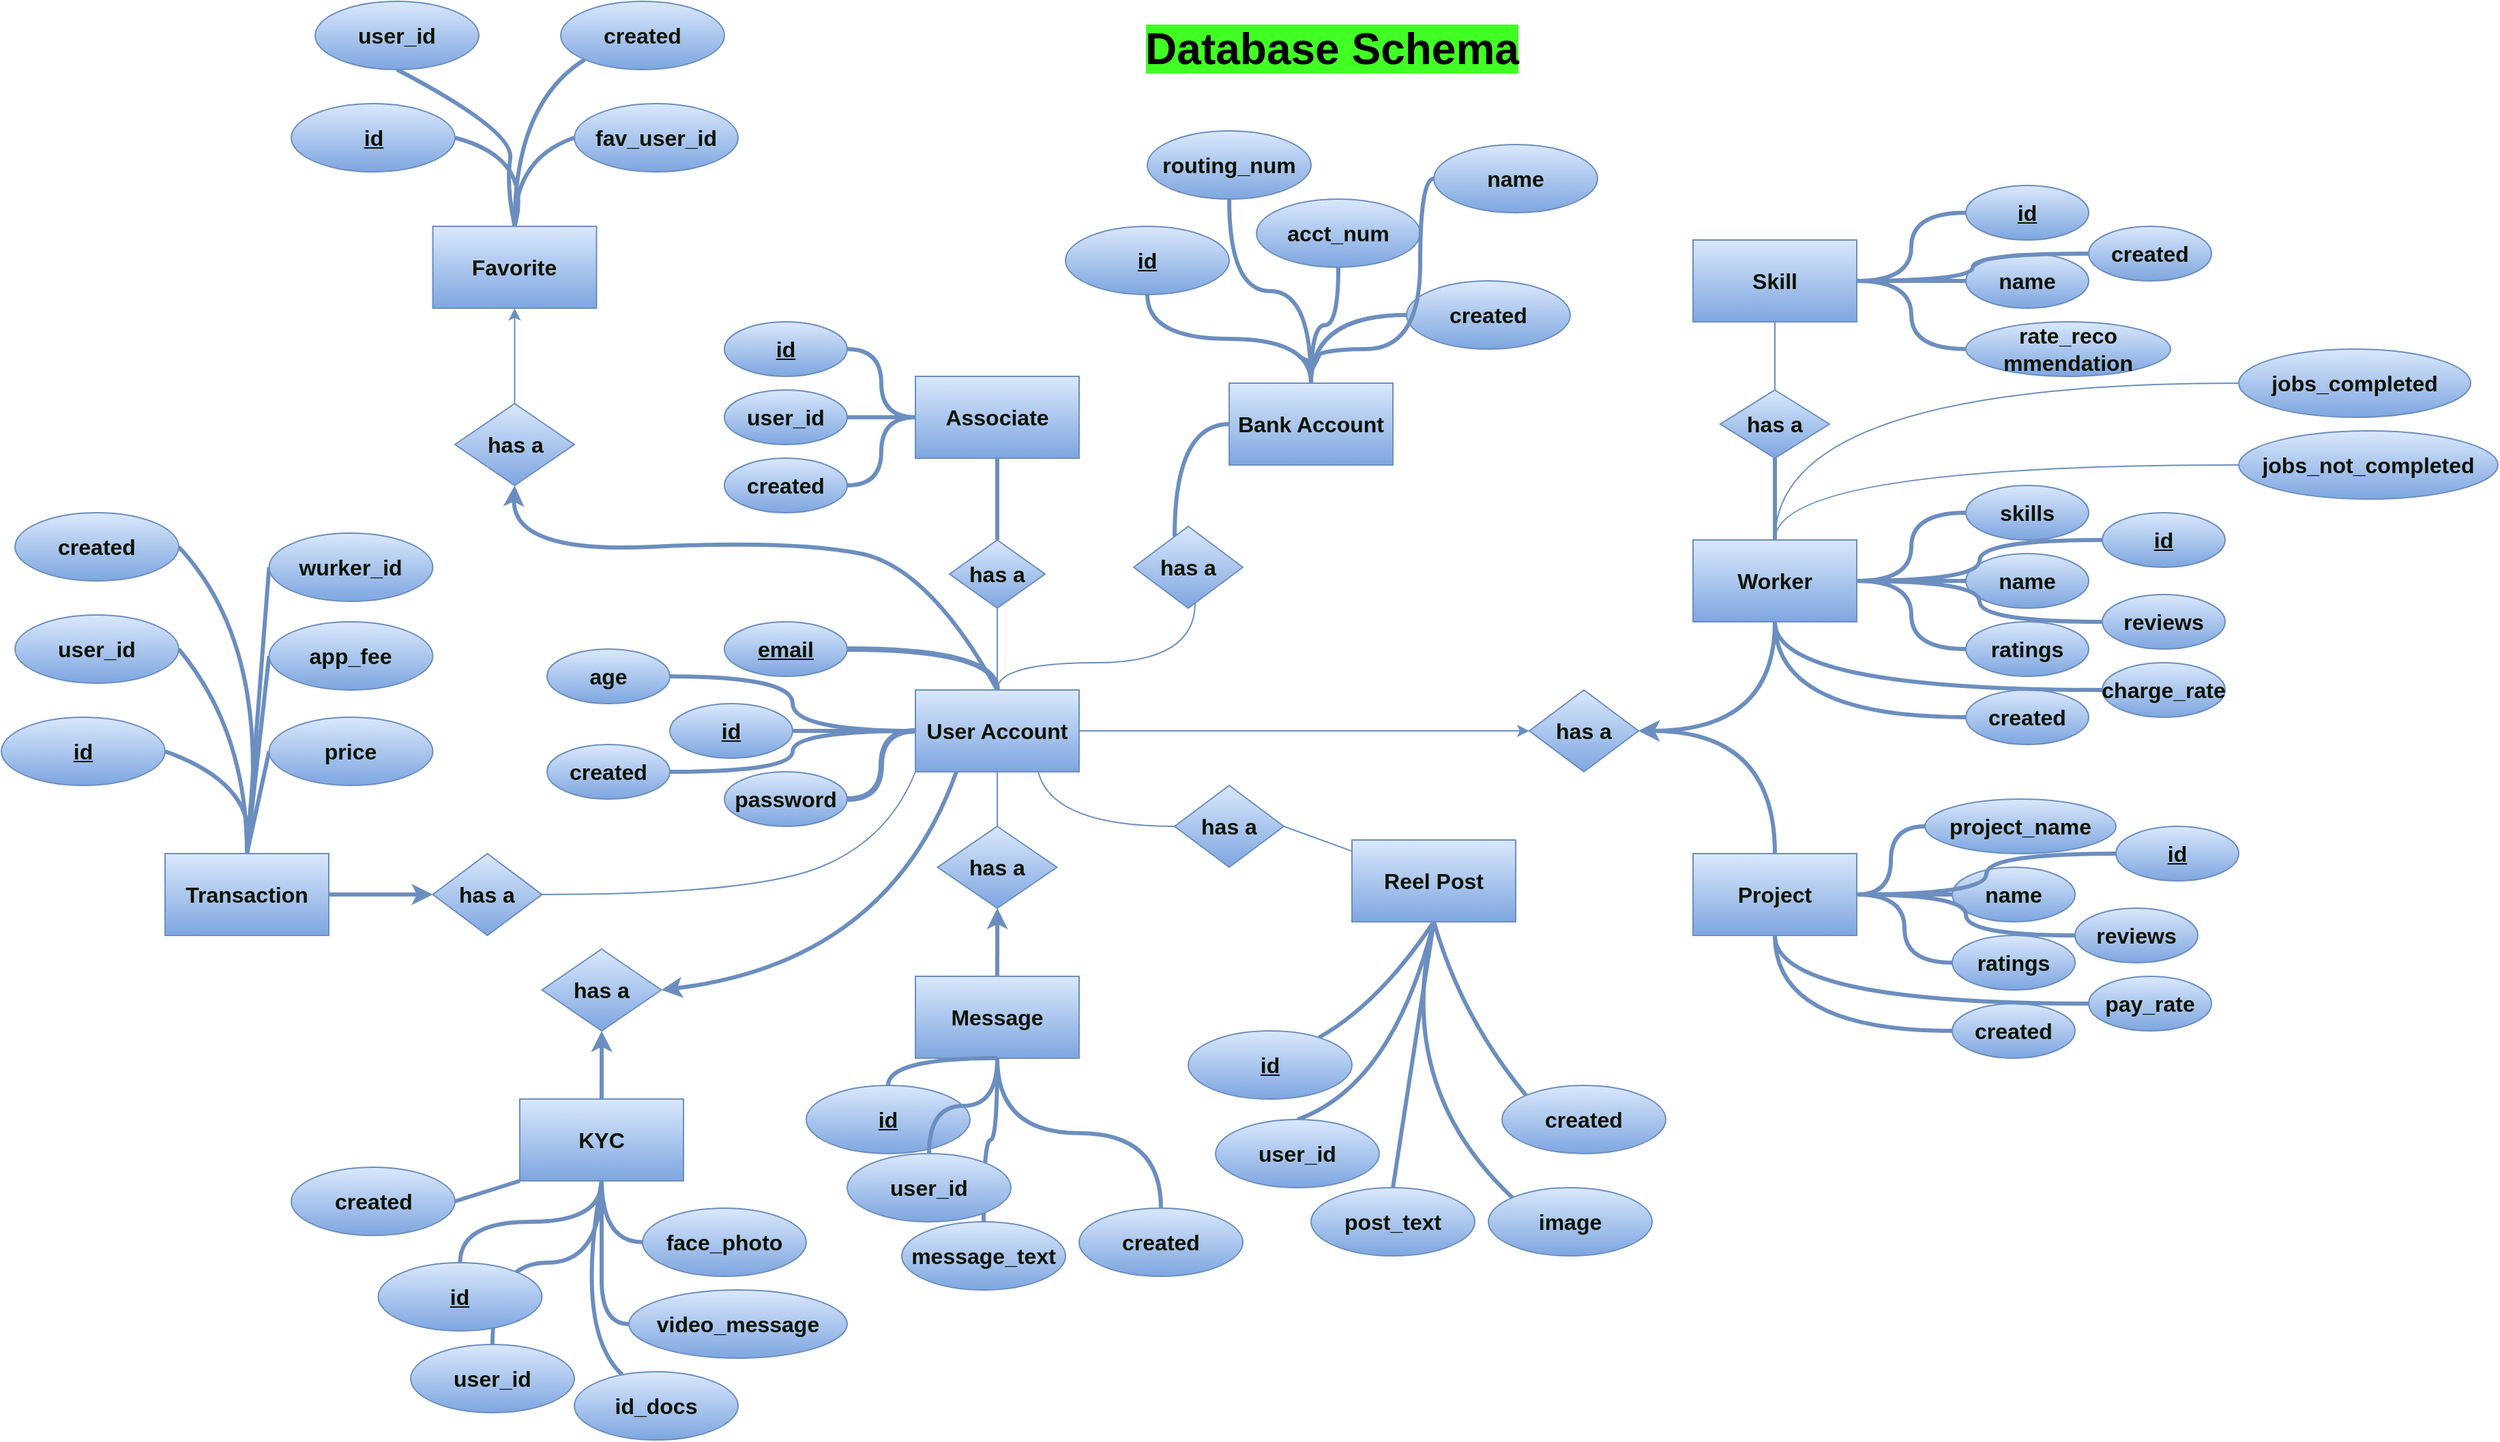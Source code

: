 <mxfile>
    <diagram id="xWocjNIJPiS6VDW-TCpK" name="Page-1">
        <mxGraphModel dx="2514" dy="1671" grid="1" gridSize="10" guides="1" tooltips="1" connect="1" arrows="1" fold="1" page="1" pageScale="1" pageWidth="1100" pageHeight="850" math="0" shadow="0">
            <root>
                <mxCell id="0"/>
                <mxCell id="1" parent="0"/>
                <mxCell id="3" value="" style="edgeStyle=orthogonalEdgeStyle;orthogonalLoop=1;jettySize=auto;html=1;strokeWidth=4;startArrow=none;startFill=0;endArrow=none;endFill=0;curved=1;strokeColor=#6c8ebf;gradientColor=#7ea6e0;fillColor=#dae8fc;fontColor=#0A1200;fontSize=16;fontStyle=1" edge="1" parent="1" source="4" target="9">
                    <mxGeometry relative="1" as="geometry"/>
                </mxCell>
                <mxCell id="101" style="edgeStyle=none;html=1;exitX=0.75;exitY=1;exitDx=0;exitDy=0;fontSize=16;gradientColor=#7ea6e0;fillColor=#dae8fc;strokeColor=#6c8ebf;entryX=0;entryY=0.5;entryDx=0;entryDy=0;curved=1;endArrow=none;endFill=0;" edge="1" parent="1" source="4" target="102">
                    <mxGeometry relative="1" as="geometry">
                        <Array as="points">
                            <mxPoint x="150" y="160"/>
                        </Array>
                    </mxGeometry>
                </mxCell>
                <mxCell id="122" style="edgeStyle=none;curved=1;html=1;exitX=0.25;exitY=1;exitDx=0;exitDy=0;entryX=1;entryY=0.5;entryDx=0;entryDy=0;fontSize=16;startArrow=none;startFill=0;endArrow=classic;endFill=1;strokeWidth=3;gradientColor=#7ea6e0;fillColor=#dae8fc;strokeColor=#6c8ebf;" edge="1" parent="1" source="4" target="121">
                    <mxGeometry relative="1" as="geometry">
                        <Array as="points">
                            <mxPoint x="30" y="260"/>
                        </Array>
                    </mxGeometry>
                </mxCell>
                <mxCell id="144" style="edgeStyle=none;curved=1;html=1;exitX=0.5;exitY=0;exitDx=0;exitDy=0;entryX=0.5;entryY=1;entryDx=0;entryDy=0;fontSize=16;startArrow=none;startFill=0;endArrow=classic;endFill=1;strokeWidth=3;gradientColor=#7ea6e0;fillColor=#dae8fc;strokeColor=#6c8ebf;" edge="1" parent="1" source="4" target="143">
                    <mxGeometry relative="1" as="geometry">
                        <Array as="points">
                            <mxPoint x="60" y="-30"/>
                            <mxPoint x="-40" y="-50"/>
                            <mxPoint x="-246" y="-40"/>
                        </Array>
                    </mxGeometry>
                </mxCell>
                <mxCell id="158" style="edgeStyle=none;curved=1;html=1;exitX=0;exitY=1;exitDx=0;exitDy=0;entryX=1;entryY=0.5;entryDx=0;entryDy=0;fontSize=16;startArrow=none;startFill=0;endArrow=none;endFill=0;strokeWidth=1;gradientColor=#7ea6e0;fillColor=#dae8fc;strokeColor=#6c8ebf;" edge="1" parent="1" source="4" target="155">
                    <mxGeometry relative="1" as="geometry">
                        <Array as="points">
                            <mxPoint x="30" y="170"/>
                            <mxPoint x="-70" y="210"/>
                        </Array>
                    </mxGeometry>
                </mxCell>
                <mxCell id="4" value="User Account" style="rounded=0;whiteSpace=wrap;html=1;strokeColor=#6c8ebf;gradientColor=#7ea6e0;fillColor=#dae8fc;fontColor=#0A1200;fontSize=16;fontStyle=1" vertex="1" parent="1">
                    <mxGeometry x="50" y="60" width="120" height="60" as="geometry"/>
                </mxCell>
                <mxCell id="5" value="" style="edgeStyle=orthogonalEdgeStyle;orthogonalLoop=1;jettySize=auto;html=1;strokeWidth=4;endArrow=none;endFill=0;curved=1;strokeColor=#6c8ebf;gradientColor=#7ea6e0;fillColor=#dae8fc;fontColor=#0A1200;fontSize=16;fontStyle=1" edge="1" parent="1" source="6" target="4">
                    <mxGeometry relative="1" as="geometry"/>
                </mxCell>
                <mxCell id="6" value="&lt;u style=&quot;font-size: 16px;&quot;&gt;email&lt;/u&gt;" style="ellipse;whiteSpace=wrap;html=1;strokeColor=#6c8ebf;gradientColor=#7ea6e0;fillColor=#dae8fc;fontColor=#0A1200;fontSize=16;fontStyle=1" vertex="1" parent="1">
                    <mxGeometry x="-90" y="10" width="90" height="40" as="geometry"/>
                </mxCell>
                <mxCell id="7" value="" style="edgeStyle=orthogonalEdgeStyle;orthogonalLoop=1;jettySize=auto;html=1;strokeWidth=3;endArrow=none;endFill=0;curved=1;strokeColor=#6c8ebf;gradientColor=#7ea6e0;fillColor=#dae8fc;fontColor=#0A1200;fontSize=16;fontStyle=1" edge="1" parent="1" source="8" target="4">
                    <mxGeometry relative="1" as="geometry"/>
                </mxCell>
                <mxCell id="8" value="&lt;u style=&quot;font-size: 16px;&quot;&gt;&lt;span style=&quot;font-size: 16px;&quot;&gt;id&lt;/span&gt;&lt;/u&gt;" style="ellipse;whiteSpace=wrap;html=1;strokeColor=#6c8ebf;gradientColor=#7ea6e0;fillColor=#dae8fc;fontColor=#0A1200;fontSize=16;fontStyle=1" vertex="1" parent="1">
                    <mxGeometry x="-130" y="70" width="90" height="40" as="geometry"/>
                </mxCell>
                <mxCell id="9" value="password" style="ellipse;whiteSpace=wrap;html=1;strokeColor=#6c8ebf;gradientColor=#7ea6e0;fillColor=#dae8fc;fontColor=#0A1200;fontSize=16;fontStyle=1" vertex="1" parent="1">
                    <mxGeometry x="-90" y="120" width="90" height="40" as="geometry"/>
                </mxCell>
                <mxCell id="10" value="" style="edgeStyle=orthogonalEdgeStyle;curved=1;orthogonalLoop=1;jettySize=auto;html=1;startArrow=none;startFill=0;endArrow=none;endFill=0;strokeWidth=3;strokeColor=#6c8ebf;gradientColor=#7ea6e0;fillColor=#dae8fc;fontColor=#0A1200;fontSize=16;fontStyle=1" edge="1" parent="1" source="11" target="39">
                    <mxGeometry relative="1" as="geometry"/>
                </mxCell>
                <mxCell id="11" value="Worker" style="whiteSpace=wrap;html=1;strokeColor=#6c8ebf;gradientColor=#7ea6e0;fillColor=#dae8fc;fontColor=#0A1200;fontSize=16;fontStyle=1" vertex="1" parent="1">
                    <mxGeometry x="620" y="-50" width="120" height="60" as="geometry"/>
                </mxCell>
                <mxCell id="12" value="" style="edgeStyle=orthogonalEdgeStyle;orthogonalLoop=1;jettySize=auto;html=1;startArrow=none;startFill=0;endArrow=none;endFill=0;strokeWidth=3;curved=1;strokeColor=#6c8ebf;gradientColor=#7ea6e0;fillColor=#dae8fc;fontColor=#0A1200;fontSize=16;fontStyle=1" edge="1" parent="1" source="13" target="11">
                    <mxGeometry relative="1" as="geometry"/>
                </mxCell>
                <mxCell id="13" value="skills" style="ellipse;whiteSpace=wrap;html=1;strokeColor=#6c8ebf;gradientColor=#7ea6e0;fillColor=#dae8fc;fontColor=#0A1200;fontSize=16;fontStyle=1" vertex="1" parent="1">
                    <mxGeometry x="820" y="-90" width="90" height="40" as="geometry"/>
                </mxCell>
                <mxCell id="14" value="" style="edgeStyle=orthogonalEdgeStyle;orthogonalLoop=1;jettySize=auto;html=1;startArrow=none;startFill=0;endArrow=none;endFill=0;strokeWidth=3;curved=1;strokeColor=#6c8ebf;gradientColor=#7ea6e0;fillColor=#dae8fc;fontColor=#0A1200;fontSize=16;fontStyle=1" edge="1" parent="1" source="15" target="11">
                    <mxGeometry relative="1" as="geometry"/>
                </mxCell>
                <mxCell id="15" value="ratings" style="ellipse;whiteSpace=wrap;html=1;strokeColor=#6c8ebf;gradientColor=#7ea6e0;fillColor=#dae8fc;fontColor=#0A1200;fontSize=16;fontStyle=1" vertex="1" parent="1">
                    <mxGeometry x="820" y="10" width="90" height="40" as="geometry"/>
                </mxCell>
                <mxCell id="16" value="" style="edgeStyle=orthogonalEdgeStyle;orthogonalLoop=1;jettySize=auto;html=1;startArrow=none;startFill=0;endArrow=none;endFill=0;strokeWidth=3;curved=1;strokeColor=#6c8ebf;gradientColor=#7ea6e0;fillColor=#dae8fc;fontColor=#0A1200;fontSize=16;fontStyle=1" edge="1" parent="1" source="17" target="11">
                    <mxGeometry relative="1" as="geometry"/>
                </mxCell>
                <mxCell id="17" value="name" style="ellipse;whiteSpace=wrap;html=1;strokeColor=#6c8ebf;gradientColor=#7ea6e0;fillColor=#dae8fc;fontColor=#0A1200;fontSize=16;fontStyle=1" vertex="1" parent="1">
                    <mxGeometry x="820" y="-40" width="90" height="40" as="geometry"/>
                </mxCell>
                <mxCell id="18" value="Project" style="whiteSpace=wrap;html=1;strokeColor=#6c8ebf;gradientColor=#7ea6e0;fillColor=#dae8fc;fontColor=#0A1200;fontSize=16;fontStyle=1" vertex="1" parent="1">
                    <mxGeometry x="620" y="180" width="120" height="60" as="geometry"/>
                </mxCell>
                <mxCell id="19" value="" style="edgeStyle=orthogonalEdgeStyle;orthogonalLoop=1;jettySize=auto;html=1;startArrow=none;startFill=0;endArrow=none;endFill=0;strokeWidth=3;curved=1;strokeColor=#6c8ebf;gradientColor=#7ea6e0;fillColor=#dae8fc;fontColor=#0A1200;fontSize=16;fontStyle=1" edge="1" parent="1" source="20" target="18">
                    <mxGeometry relative="1" as="geometry"/>
                </mxCell>
                <mxCell id="20" value="project_name" style="ellipse;whiteSpace=wrap;html=1;strokeColor=#6c8ebf;gradientColor=#7ea6e0;fillColor=#dae8fc;fontColor=#0A1200;fontSize=16;fontStyle=1" vertex="1" parent="1">
                    <mxGeometry x="790" y="140" width="140" height="40" as="geometry"/>
                </mxCell>
                <mxCell id="21" value="" style="edgeStyle=orthogonalEdgeStyle;orthogonalLoop=1;jettySize=auto;html=1;startArrow=none;startFill=0;endArrow=none;endFill=0;strokeWidth=3;curved=1;strokeColor=#6c8ebf;gradientColor=#7ea6e0;fillColor=#dae8fc;fontColor=#0A1200;fontSize=16;fontStyle=1" edge="1" parent="1" source="22" target="18">
                    <mxGeometry relative="1" as="geometry"/>
                </mxCell>
                <mxCell id="22" value="ratings" style="ellipse;whiteSpace=wrap;html=1;strokeColor=#6c8ebf;gradientColor=#7ea6e0;fillColor=#dae8fc;fontColor=#0A1200;fontSize=16;fontStyle=1" vertex="1" parent="1">
                    <mxGeometry x="810" y="240" width="90" height="40" as="geometry"/>
                </mxCell>
                <mxCell id="23" value="" style="edgeStyle=orthogonalEdgeStyle;rounded=0;orthogonalLoop=1;jettySize=auto;html=1;startArrow=none;startFill=0;endArrow=none;endFill=0;strokeWidth=3;strokeColor=#6c8ebf;gradientColor=#7ea6e0;fillColor=#dae8fc;fontColor=#0A1200;fontSize=16;fontStyle=1" edge="1" parent="1" source="24" target="18">
                    <mxGeometry relative="1" as="geometry"/>
                </mxCell>
                <mxCell id="24" value="name" style="ellipse;whiteSpace=wrap;html=1;strokeColor=#6c8ebf;gradientColor=#7ea6e0;fillColor=#dae8fc;fontColor=#0A1200;fontSize=16;fontStyle=1" vertex="1" parent="1">
                    <mxGeometry x="810" y="190" width="90" height="40" as="geometry"/>
                </mxCell>
                <mxCell id="25" value="" style="edgeStyle=orthogonalEdgeStyle;orthogonalLoop=1;jettySize=auto;html=1;startArrow=none;startFill=0;endArrow=none;endFill=0;strokeWidth=3;curved=1;strokeColor=#6c8ebf;gradientColor=#7ea6e0;fillColor=#dae8fc;fontColor=#0A1200;fontSize=16;fontStyle=1" edge="1" parent="1" source="26" target="18">
                    <mxGeometry relative="1" as="geometry"/>
                </mxCell>
                <mxCell id="26" value="&lt;span style=&quot;font-family: helvetica; font-size: 16px; font-style: normal; letter-spacing: normal; text-align: center; text-indent: 0px; text-transform: none; word-spacing: 0px; display: inline; float: none;&quot;&gt;reviews&lt;/span&gt;" style="ellipse;whiteSpace=wrap;html=1;strokeColor=#6c8ebf;gradientColor=#7ea6e0;fillColor=#dae8fc;fontColor=#0A1200;labelBackgroundColor=none;fontSize=16;fontStyle=1" vertex="1" parent="1">
                    <mxGeometry x="900" y="220" width="90" height="40" as="geometry"/>
                </mxCell>
                <mxCell id="27" value="" style="edgeStyle=orthogonalEdgeStyle;orthogonalLoop=1;jettySize=auto;html=1;startArrow=none;startFill=0;endArrow=none;endFill=0;strokeWidth=3;curved=1;strokeColor=#6c8ebf;gradientColor=#7ea6e0;fillColor=#dae8fc;fontColor=#0A1200;fontSize=16;fontStyle=1" edge="1" parent="1" source="28" target="11">
                    <mxGeometry relative="1" as="geometry"/>
                </mxCell>
                <mxCell id="28" value="&lt;span style=&quot;font-family: helvetica; font-size: 16px; font-style: normal; letter-spacing: normal; text-align: center; text-indent: 0px; text-transform: none; word-spacing: 0px; display: inline; float: none;&quot;&gt;reviews&lt;/span&gt;" style="ellipse;whiteSpace=wrap;html=1;strokeColor=#6c8ebf;gradientColor=#7ea6e0;fillColor=#dae8fc;fontColor=#0A1200;fontSize=16;fontStyle=1" vertex="1" parent="1">
                    <mxGeometry x="920" y="-10" width="90" height="40" as="geometry"/>
                </mxCell>
                <mxCell id="29" value="" style="edgeStyle=orthogonalEdgeStyle;curved=1;orthogonalLoop=1;jettySize=auto;html=1;startArrow=none;startFill=0;endArrow=none;endFill=0;strokeWidth=3;strokeColor=#6c8ebf;gradientColor=#7ea6e0;fillColor=#dae8fc;fontColor=#0A1200;fontSize=16;fontStyle=1" edge="1" parent="1" source="31" target="36">
                    <mxGeometry relative="1" as="geometry"/>
                </mxCell>
                <mxCell id="30" value="" style="edgeStyle=orthogonalEdgeStyle;curved=1;orthogonalLoop=1;jettySize=auto;html=1;startArrow=none;startFill=0;endArrow=none;endFill=0;strokeWidth=1;strokeColor=#6c8ebf;gradientColor=#7ea6e0;fillColor=#dae8fc;fontColor=#0A1200;fontSize=16;fontStyle=1" edge="1" parent="1" source="31" target="39">
                    <mxGeometry relative="1" as="geometry"/>
                </mxCell>
                <mxCell id="31" value="Skill" style="whiteSpace=wrap;html=1;strokeColor=#6c8ebf;gradientColor=#7ea6e0;fillColor=#dae8fc;fontColor=#0A1200;fontSize=16;fontStyle=1" vertex="1" parent="1">
                    <mxGeometry x="620" y="-270" width="120" height="60" as="geometry"/>
                </mxCell>
                <mxCell id="32" value="" style="edgeStyle=orthogonalEdgeStyle;curved=1;orthogonalLoop=1;jettySize=auto;html=1;startArrow=none;startFill=0;endArrow=none;endFill=0;strokeWidth=3;strokeColor=#6c8ebf;gradientColor=#7ea6e0;fillColor=#dae8fc;fontColor=#0A1200;fontSize=16;fontStyle=1" edge="1" parent="1" source="33" target="31">
                    <mxGeometry relative="1" as="geometry"/>
                </mxCell>
                <mxCell id="33" value="&lt;u style=&quot;font-size: 16px;&quot;&gt;&lt;span style=&quot;font-size: 16px;&quot;&gt;id&lt;/span&gt;&lt;/u&gt;" style="ellipse;whiteSpace=wrap;html=1;strokeColor=#6c8ebf;gradientColor=#7ea6e0;fillColor=#dae8fc;fontColor=#0A1200;fontSize=16;fontStyle=1" vertex="1" parent="1">
                    <mxGeometry x="820" y="-310" width="90" height="40" as="geometry"/>
                </mxCell>
                <mxCell id="34" value="" style="edgeStyle=orthogonalEdgeStyle;curved=1;orthogonalLoop=1;jettySize=auto;html=1;startArrow=none;startFill=0;endArrow=none;endFill=0;strokeWidth=3;strokeColor=#6c8ebf;gradientColor=#7ea6e0;fillColor=#dae8fc;fontColor=#0A1200;fontSize=16;fontStyle=1" edge="1" parent="1" source="35" target="31">
                    <mxGeometry relative="1" as="geometry"/>
                </mxCell>
                <mxCell id="35" value="rate_reco&lt;br style=&quot;font-size: 16px;&quot;&gt;mmendation" style="ellipse;whiteSpace=wrap;html=1;strokeColor=#6c8ebf;gradientColor=#7ea6e0;fillColor=#dae8fc;fontColor=#0A1200;fontSize=16;fontStyle=1" vertex="1" parent="1">
                    <mxGeometry x="820" y="-210" width="150" height="40" as="geometry"/>
                </mxCell>
                <mxCell id="36" value="name" style="ellipse;whiteSpace=wrap;html=1;strokeColor=#6c8ebf;gradientColor=#7ea6e0;fillColor=#dae8fc;fontColor=#0A1200;fontSize=16;fontStyle=1" vertex="1" parent="1">
                    <mxGeometry x="820" y="-260" width="90" height="40" as="geometry"/>
                </mxCell>
                <mxCell id="37" value="" style="edgeStyle=orthogonalEdgeStyle;curved=1;orthogonalLoop=1;jettySize=auto;html=1;startArrow=none;startFill=0;endArrow=none;endFill=0;strokeWidth=3;strokeColor=#6c8ebf;gradientColor=#7ea6e0;fillColor=#dae8fc;fontColor=#0A1200;fontSize=16;fontStyle=1" edge="1" parent="1" source="38" target="11">
                    <mxGeometry relative="1" as="geometry"/>
                </mxCell>
                <mxCell id="38" value="&lt;u style=&quot;font-size: 16px;&quot;&gt;&lt;span style=&quot;font-size: 16px;&quot;&gt;id&lt;/span&gt;&lt;/u&gt;" style="ellipse;whiteSpace=wrap;html=1;strokeColor=#6c8ebf;gradientColor=#7ea6e0;fillColor=#dae8fc;fontColor=#0A1200;fontSize=16;fontStyle=1" vertex="1" parent="1">
                    <mxGeometry x="920" y="-70" width="90" height="40" as="geometry"/>
                </mxCell>
                <mxCell id="39" value="has a" style="rhombus;whiteSpace=wrap;html=1;strokeColor=#6c8ebf;gradientColor=#7ea6e0;fillColor=#dae8fc;fontColor=#0A1200;fontSize=16;fontStyle=1" vertex="1" parent="1">
                    <mxGeometry x="640" y="-160" width="80" height="50" as="geometry"/>
                </mxCell>
                <mxCell id="40" value="" style="edgeStyle=orthogonalEdgeStyle;curved=1;orthogonalLoop=1;jettySize=auto;html=1;startArrow=classic;startFill=1;endArrow=none;endFill=0;strokeWidth=3;strokeColor=#6c8ebf;gradientColor=#7ea6e0;fillColor=#dae8fc;fontColor=#0A1200;fontSize=16;fontStyle=1" edge="1" parent="1" source="43" target="11">
                    <mxGeometry relative="1" as="geometry"/>
                </mxCell>
                <mxCell id="41" value="" style="edgeStyle=orthogonalEdgeStyle;curved=1;orthogonalLoop=1;jettySize=auto;html=1;startArrow=classic;startFill=1;endArrow=none;endFill=0;strokeWidth=3;strokeColor=#6c8ebf;gradientColor=#7ea6e0;fillColor=#dae8fc;fontColor=#0A1200;fontSize=16;fontStyle=1" edge="1" parent="1" source="43" target="18">
                    <mxGeometry relative="1" as="geometry"/>
                </mxCell>
                <mxCell id="42" value="" style="edgeStyle=orthogonalEdgeStyle;curved=1;orthogonalLoop=1;jettySize=auto;html=1;startArrow=classic;startFill=1;endArrow=none;endFill=0;strokeWidth=1;strokeColor=#6c8ebf;gradientColor=#7ea6e0;fillColor=#dae8fc;fontColor=#0A1200;fontSize=16;fontStyle=1" edge="1" parent="1" source="43" target="4">
                    <mxGeometry relative="1" as="geometry"/>
                </mxCell>
                <mxCell id="43" value="has a" style="rhombus;whiteSpace=wrap;html=1;strokeColor=#6c8ebf;gradientColor=#7ea6e0;fillColor=#dae8fc;fontColor=#0A1200;fontSize=16;fontStyle=1" vertex="1" parent="1">
                    <mxGeometry x="500" y="60" width="80" height="60" as="geometry"/>
                </mxCell>
                <mxCell id="44" value="Associate" style="whiteSpace=wrap;html=1;strokeColor=#6c8ebf;gradientColor=#7ea6e0;fillColor=#dae8fc;fontColor=#0A1200;fontSize=16;fontStyle=1" vertex="1" parent="1">
                    <mxGeometry x="50" y="-170" width="120" height="60" as="geometry"/>
                </mxCell>
                <mxCell id="45" value="" style="edgeStyle=orthogonalEdgeStyle;curved=1;orthogonalLoop=1;jettySize=auto;html=1;startArrow=none;startFill=0;endArrow=none;endFill=0;strokeWidth=3;strokeColor=#6c8ebf;gradientColor=#7ea6e0;fillColor=#dae8fc;fontColor=#0A1200;fontSize=16;fontStyle=1" edge="1" parent="1" source="46" target="44">
                    <mxGeometry relative="1" as="geometry"/>
                </mxCell>
                <mxCell id="46" value="&lt;u style=&quot;font-size: 16px;&quot;&gt;&lt;span style=&quot;font-size: 16px;&quot;&gt;id&lt;/span&gt;&lt;/u&gt;" style="ellipse;whiteSpace=wrap;html=1;strokeColor=#6c8ebf;gradientColor=#7ea6e0;fillColor=#dae8fc;fontColor=#0A1200;fontSize=16;fontStyle=1" vertex="1" parent="1">
                    <mxGeometry x="-90" y="-210" width="90" height="40" as="geometry"/>
                </mxCell>
                <mxCell id="47" value="" style="edgeStyle=orthogonalEdgeStyle;curved=1;orthogonalLoop=1;jettySize=auto;html=1;startArrow=none;startFill=0;endArrow=none;endFill=0;strokeWidth=3;strokeColor=#6c8ebf;gradientColor=#7ea6e0;fillColor=#dae8fc;fontColor=#0A1200;fontSize=16;fontStyle=1" edge="1" parent="1" source="48" target="18">
                    <mxGeometry relative="1" as="geometry"/>
                </mxCell>
                <mxCell id="48" value="&lt;u style=&quot;font-size: 16px;&quot;&gt;&lt;span style=&quot;font-size: 16px;&quot;&gt;id&lt;/span&gt;&lt;/u&gt;" style="ellipse;whiteSpace=wrap;html=1;strokeColor=#6c8ebf;gradientColor=#7ea6e0;fillColor=#dae8fc;fontColor=#0A1200;fontSize=16;fontStyle=1" vertex="1" parent="1">
                    <mxGeometry x="930" y="160" width="90" height="40" as="geometry"/>
                </mxCell>
                <mxCell id="49" value="" style="edgeStyle=orthogonalEdgeStyle;curved=1;orthogonalLoop=1;jettySize=auto;html=1;startArrow=none;startFill=0;endArrow=none;endFill=0;strokeWidth=3;strokeColor=#6c8ebf;gradientColor=#7ea6e0;fillColor=#dae8fc;fontColor=#0A1200;fontSize=16;fontStyle=1" edge="1" parent="1" source="51" target="44">
                    <mxGeometry relative="1" as="geometry"/>
                </mxCell>
                <mxCell id="50" value="" style="edgeStyle=orthogonalEdgeStyle;curved=1;orthogonalLoop=1;jettySize=auto;html=1;startArrow=none;startFill=0;endArrow=none;endFill=0;strokeWidth=1;strokeColor=#6c8ebf;gradientColor=#7ea6e0;fillColor=#dae8fc;fontColor=#0A1200;fontSize=16;fontStyle=1" edge="1" parent="1" source="51" target="4">
                    <mxGeometry relative="1" as="geometry"/>
                </mxCell>
                <mxCell id="51" value="has a" style="rhombus;whiteSpace=wrap;html=1;strokeColor=#6c8ebf;gradientColor=#7ea6e0;fillColor=#dae8fc;fontColor=#0A1200;fontSize=16;fontStyle=1" vertex="1" parent="1">
                    <mxGeometry x="75" y="-50" width="70" height="50" as="geometry"/>
                </mxCell>
                <mxCell id="52" value="" style="edgeStyle=orthogonalEdgeStyle;curved=1;orthogonalLoop=1;jettySize=auto;html=1;startArrow=none;startFill=0;endArrow=none;endFill=0;strokeWidth=3;strokeColor=#6c8ebf;gradientColor=#7ea6e0;fillColor=#dae8fc;fontColor=#0A1200;fontSize=16;fontStyle=1" edge="1" parent="1" source="53" target="44">
                    <mxGeometry relative="1" as="geometry"/>
                </mxCell>
                <mxCell id="53" value="user_id" style="ellipse;whiteSpace=wrap;html=1;strokeColor=#6c8ebf;gradientColor=#7ea6e0;fillColor=#dae8fc;fontColor=#0A1200;fontSize=16;fontStyle=1" vertex="1" parent="1">
                    <mxGeometry x="-90" y="-160" width="90" height="40" as="geometry"/>
                </mxCell>
                <mxCell id="54" value="" style="edgeStyle=orthogonalEdgeStyle;curved=1;orthogonalLoop=1;jettySize=auto;html=1;startArrow=none;startFill=0;endArrow=none;endFill=0;strokeWidth=3;strokeColor=#6c8ebf;gradientColor=#7ea6e0;fillColor=#dae8fc;fontColor=#0A1200;fontSize=16;fontStyle=1" edge="1" parent="1" source="55" target="44">
                    <mxGeometry relative="1" as="geometry"/>
                </mxCell>
                <mxCell id="55" value="created" style="ellipse;whiteSpace=wrap;html=1;strokeColor=#6c8ebf;gradientColor=#7ea6e0;fillColor=#dae8fc;fontColor=#0A1200;fontSize=16;fontStyle=1" vertex="1" parent="1">
                    <mxGeometry x="-90" y="-110" width="90" height="40" as="geometry"/>
                </mxCell>
                <mxCell id="56" value="" style="edgeStyle=orthogonalEdgeStyle;curved=1;orthogonalLoop=1;jettySize=auto;html=1;startArrow=none;startFill=0;endArrow=none;endFill=0;strokeWidth=3;strokeColor=#6c8ebf;gradientColor=#7ea6e0;fillColor=#dae8fc;fontColor=#0A1200;fontSize=16;fontStyle=1" edge="1" parent="1" source="57" target="4">
                    <mxGeometry relative="1" as="geometry"/>
                </mxCell>
                <mxCell id="57" value="created" style="ellipse;whiteSpace=wrap;html=1;strokeColor=#6c8ebf;gradientColor=#7ea6e0;fillColor=#dae8fc;fontColor=#0A1200;fontSize=16;fontStyle=1" vertex="1" parent="1">
                    <mxGeometry x="-220" y="100" width="90" height="40" as="geometry"/>
                </mxCell>
                <mxCell id="58" value="" style="edgeStyle=orthogonalEdgeStyle;curved=1;orthogonalLoop=1;jettySize=auto;html=1;startArrow=none;startFill=0;endArrow=none;endFill=0;strokeWidth=3;strokeColor=#6c8ebf;gradientColor=#7ea6e0;fillColor=#dae8fc;fontColor=#0A1200;fontSize=16;fontStyle=1" edge="1" parent="1" source="59" target="18">
                    <mxGeometry relative="1" as="geometry"/>
                </mxCell>
                <mxCell id="59" value="created" style="ellipse;whiteSpace=wrap;html=1;strokeColor=#6c8ebf;gradientColor=#7ea6e0;fillColor=#dae8fc;fontColor=#0A1200;fontSize=16;fontStyle=1" vertex="1" parent="1">
                    <mxGeometry x="810" y="290" width="90" height="40" as="geometry"/>
                </mxCell>
                <mxCell id="60" value="" style="edgeStyle=orthogonalEdgeStyle;curved=1;orthogonalLoop=1;jettySize=auto;html=1;startArrow=none;startFill=0;endArrow=none;endFill=0;strokeWidth=3;strokeColor=#6c8ebf;gradientColor=#7ea6e0;fillColor=#dae8fc;fontColor=#0A1200;fontSize=16;fontStyle=1" edge="1" parent="1" source="61" target="11">
                    <mxGeometry relative="1" as="geometry"/>
                </mxCell>
                <mxCell id="61" value="created" style="ellipse;whiteSpace=wrap;html=1;strokeColor=#6c8ebf;gradientColor=#7ea6e0;fillColor=#dae8fc;fontColor=#0A1200;fontSize=16;fontStyle=1" vertex="1" parent="1">
                    <mxGeometry x="820" y="60" width="90" height="40" as="geometry"/>
                </mxCell>
                <mxCell id="62" value="" style="edgeStyle=orthogonalEdgeStyle;curved=1;orthogonalLoop=1;jettySize=auto;html=1;startArrow=none;startFill=0;endArrow=none;endFill=0;strokeWidth=3;strokeColor=#6c8ebf;gradientColor=#7ea6e0;fillColor=#dae8fc;fontColor=#0A1200;fontSize=16;fontStyle=1" edge="1" parent="1" source="63" target="31">
                    <mxGeometry relative="1" as="geometry"/>
                </mxCell>
                <mxCell id="63" value="created" style="ellipse;whiteSpace=wrap;html=1;strokeColor=#6c8ebf;gradientColor=#7ea6e0;fillColor=#dae8fc;fontColor=#0A1200;fontSize=16;fontStyle=1" vertex="1" parent="1">
                    <mxGeometry x="910" y="-280" width="90" height="40" as="geometry"/>
                </mxCell>
                <mxCell id="64" value="" style="edgeStyle=orthogonalEdgeStyle;curved=1;orthogonalLoop=1;jettySize=auto;html=1;startArrow=none;startFill=0;endArrow=none;endFill=0;strokeWidth=3;strokeColor=#6c8ebf;gradientColor=#7ea6e0;fillColor=#dae8fc;fontColor=#0A1200;fontSize=16;fontStyle=1" edge="1" parent="1" source="65" target="18">
                    <mxGeometry relative="1" as="geometry"/>
                </mxCell>
                <mxCell id="65" value="pay_rate" style="ellipse;whiteSpace=wrap;html=1;strokeColor=#6c8ebf;gradientColor=#7ea6e0;fillColor=#dae8fc;fontColor=#0A1200;fontSize=16;fontStyle=1" vertex="1" parent="1">
                    <mxGeometry x="910" y="270" width="90" height="40" as="geometry"/>
                </mxCell>
                <mxCell id="66" value="" style="edgeStyle=orthogonalEdgeStyle;curved=1;orthogonalLoop=1;jettySize=auto;html=1;startArrow=none;startFill=0;endArrow=none;endFill=0;strokeWidth=3;strokeColor=#6c8ebf;gradientColor=#7ea6e0;fillColor=#dae8fc;fontColor=#0A1200;fontSize=16;fontStyle=1" edge="1" parent="1" source="67" target="11">
                    <mxGeometry relative="1" as="geometry"/>
                </mxCell>
                <mxCell id="67" value="charge_rate" style="ellipse;whiteSpace=wrap;html=1;strokeColor=#6c8ebf;gradientColor=#7ea6e0;fillColor=#dae8fc;fontColor=#0A1200;fontSize=16;fontStyle=1" vertex="1" parent="1">
                    <mxGeometry x="920" y="40" width="90" height="40" as="geometry"/>
                </mxCell>
                <mxCell id="68" value="" style="edgeStyle=orthogonalEdgeStyle;curved=1;orthogonalLoop=1;jettySize=auto;html=1;startArrow=none;startFill=0;endArrow=none;endFill=0;strokeWidth=1;strokeColor=#6c8ebf;gradientColor=#7ea6e0;fillColor=#dae8fc;fontColor=#0A1200;fontSize=16;fontStyle=1" edge="1" parent="1" source="69" target="11">
                    <mxGeometry relative="1" as="geometry"/>
                </mxCell>
                <mxCell id="69" value="jobs_completed" style="ellipse;whiteSpace=wrap;html=1;strokeColor=#6c8ebf;gradientColor=#7ea6e0;fillColor=#dae8fc;fontColor=#0A1200;fontSize=16;fontStyle=1" vertex="1" parent="1">
                    <mxGeometry x="1020" y="-190" width="170" height="50" as="geometry"/>
                </mxCell>
                <mxCell id="70" value="" style="edgeStyle=orthogonalEdgeStyle;curved=1;orthogonalLoop=1;jettySize=auto;html=1;startArrow=none;startFill=0;endArrow=none;endFill=0;strokeWidth=1;strokeColor=#6c8ebf;gradientColor=#7ea6e0;fillColor=#dae8fc;fontColor=#0A1200;fontSize=16;fontStyle=1" edge="1" parent="1" source="71" target="11">
                    <mxGeometry relative="1" as="geometry"/>
                </mxCell>
                <mxCell id="71" value="jobs_not_completed" style="ellipse;whiteSpace=wrap;html=1;strokeColor=#6c8ebf;gradientColor=#7ea6e0;fillColor=#dae8fc;fontColor=#0A1200;fontSize=16;fontStyle=1" vertex="1" parent="1">
                    <mxGeometry x="1020" y="-130" width="190" height="50" as="geometry"/>
                </mxCell>
                <mxCell id="72" value="Message" style="whiteSpace=wrap;html=1;strokeColor=#6c8ebf;gradientColor=#7ea6e0;fillColor=#dae8fc;fontColor=#0A1200;fontSize=16;fontStyle=1" vertex="1" parent="1">
                    <mxGeometry x="50" y="270" width="120" height="60" as="geometry"/>
                </mxCell>
                <mxCell id="73" value="" style="edgeStyle=orthogonalEdgeStyle;curved=1;orthogonalLoop=1;jettySize=auto;html=1;startArrow=none;startFill=0;endArrow=none;endFill=0;strokeWidth=3;strokeColor=#6c8ebf;gradientColor=#7ea6e0;fillColor=#dae8fc;fontColor=#0A1200;fontSize=16;fontStyle=1" edge="1" parent="1" source="74" target="72">
                    <mxGeometry relative="1" as="geometry"/>
                </mxCell>
                <mxCell id="74" value="&lt;u style=&quot;font-size: 16px;&quot;&gt;&lt;span style=&quot;font-size: 16px;&quot;&gt;id&lt;/span&gt;&lt;/u&gt;" style="ellipse;whiteSpace=wrap;html=1;strokeColor=#6c8ebf;gradientColor=#7ea6e0;fillColor=#dae8fc;fontColor=#0A1200;fontSize=16;fontStyle=1" vertex="1" parent="1">
                    <mxGeometry x="-30" y="350" width="120" height="50" as="geometry"/>
                </mxCell>
                <mxCell id="75" value="" style="edgeStyle=orthogonalEdgeStyle;curved=1;orthogonalLoop=1;jettySize=auto;html=1;startArrow=none;startFill=0;endArrow=none;endFill=0;strokeWidth=3;strokeColor=#6c8ebf;gradientColor=#7ea6e0;fillColor=#dae8fc;fontColor=#0A1200;fontSize=16;fontStyle=1" edge="1" parent="1" source="76" target="72">
                    <mxGeometry relative="1" as="geometry"/>
                </mxCell>
                <mxCell id="76" value="message_text" style="ellipse;whiteSpace=wrap;html=1;strokeColor=#6c8ebf;gradientColor=#7ea6e0;fillColor=#dae8fc;fontColor=#0A1200;fontSize=16;fontStyle=1" vertex="1" parent="1">
                    <mxGeometry x="40" y="450" width="120" height="50" as="geometry"/>
                </mxCell>
                <mxCell id="77" value="" style="edgeStyle=orthogonalEdgeStyle;curved=1;orthogonalLoop=1;jettySize=auto;html=1;startArrow=none;startFill=0;endArrow=none;endFill=0;strokeWidth=3;strokeColor=#6c8ebf;gradientColor=#7ea6e0;fillColor=#dae8fc;fontColor=#0A1200;fontSize=16;fontStyle=1" edge="1" parent="1" source="78" target="72">
                    <mxGeometry relative="1" as="geometry"/>
                </mxCell>
                <mxCell id="78" value="created" style="ellipse;whiteSpace=wrap;html=1;strokeColor=#6c8ebf;gradientColor=#7ea6e0;fillColor=#dae8fc;fontColor=#0A1200;fontSize=16;fontStyle=1" vertex="1" parent="1">
                    <mxGeometry x="170" y="440" width="120" height="50" as="geometry"/>
                </mxCell>
                <mxCell id="79" value="" style="edgeStyle=orthogonalEdgeStyle;curved=1;orthogonalLoop=1;jettySize=auto;html=1;startArrow=none;startFill=0;endArrow=none;endFill=0;strokeWidth=3;strokeColor=#6c8ebf;gradientColor=#7ea6e0;fillColor=#dae8fc;fontColor=#0A1200;fontSize=16;fontStyle=1" edge="1" parent="1" source="80" target="72">
                    <mxGeometry relative="1" as="geometry"/>
                </mxCell>
                <mxCell id="80" value="user_id" style="ellipse;whiteSpace=wrap;html=1;strokeColor=#6c8ebf;gradientColor=#7ea6e0;fillColor=#dae8fc;fontColor=#0A1200;fontSize=16;fontStyle=1" vertex="1" parent="1">
                    <mxGeometry y="400" width="120" height="50" as="geometry"/>
                </mxCell>
                <mxCell id="81" value="" style="edgeStyle=orthogonalEdgeStyle;curved=1;orthogonalLoop=1;jettySize=auto;html=1;startArrow=none;startFill=0;endArrow=none;endFill=0;strokeWidth=1;strokeColor=#6c8ebf;gradientColor=#7ea6e0;fillColor=#dae8fc;fontColor=#0A1200;fontSize=16;fontStyle=1" edge="1" parent="1" source="83" target="4">
                    <mxGeometry relative="1" as="geometry"/>
                </mxCell>
                <mxCell id="82" value="" style="edgeStyle=orthogonalEdgeStyle;curved=1;orthogonalLoop=1;jettySize=auto;html=1;startArrow=classic;startFill=1;endArrow=none;endFill=0;strokeWidth=3;strokeColor=#6c8ebf;gradientColor=#7ea6e0;fillColor=#dae8fc;fontColor=#0A1200;fontSize=16;fontStyle=1" edge="1" parent="1" source="83" target="72">
                    <mxGeometry relative="1" as="geometry"/>
                </mxCell>
                <mxCell id="83" value="has a" style="rhombus;whiteSpace=wrap;html=1;strokeColor=#6c8ebf;gradientColor=#7ea6e0;fillColor=#dae8fc;fontColor=#0A1200;fontSize=16;fontStyle=1" vertex="1" parent="1">
                    <mxGeometry x="66.25" y="160" width="87.5" height="60" as="geometry"/>
                </mxCell>
                <mxCell id="84" value="Bank Account" style="whiteSpace=wrap;html=1;strokeColor=#6c8ebf;gradientColor=#7ea6e0;fillColor=#dae8fc;fontColor=#0A1200;fontSize=16;fontStyle=1" vertex="1" parent="1">
                    <mxGeometry x="280" y="-165" width="120" height="60" as="geometry"/>
                </mxCell>
                <mxCell id="85" value="" style="edgeStyle=orthogonalEdgeStyle;curved=1;orthogonalLoop=1;jettySize=auto;html=1;startArrow=none;startFill=0;endArrow=none;endFill=0;strokeWidth=3;strokeColor=#6c8ebf;gradientColor=#7ea6e0;fillColor=#dae8fc;fontColor=#0A1200;fontSize=16;fontStyle=1" edge="1" parent="1" source="86" target="84">
                    <mxGeometry relative="1" as="geometry"/>
                </mxCell>
                <mxCell id="86" value="&lt;u style=&quot;font-size: 16px;&quot;&gt;&lt;span style=&quot;font-size: 16px;&quot;&gt;id&lt;/span&gt;&lt;/u&gt;" style="ellipse;whiteSpace=wrap;html=1;strokeColor=#6c8ebf;gradientColor=#7ea6e0;fillColor=#dae8fc;fontColor=#0A1200;fontSize=16;fontStyle=1" vertex="1" parent="1">
                    <mxGeometry x="160" y="-280" width="120" height="50" as="geometry"/>
                </mxCell>
                <mxCell id="87" value="" style="edgeStyle=orthogonalEdgeStyle;curved=1;orthogonalLoop=1;jettySize=auto;html=1;startArrow=none;startFill=0;endArrow=none;endFill=0;strokeWidth=3;strokeColor=#6c8ebf;gradientColor=#7ea6e0;fillColor=#dae8fc;fontColor=#0A1200;fontSize=16;fontStyle=1" edge="1" parent="1" source="88" target="84">
                    <mxGeometry relative="1" as="geometry"/>
                </mxCell>
                <mxCell id="88" value="routing_num" style="ellipse;whiteSpace=wrap;html=1;strokeColor=#6c8ebf;gradientColor=#7ea6e0;fillColor=#dae8fc;fontColor=#0A1200;fontSize=16;fontStyle=1" vertex="1" parent="1">
                    <mxGeometry x="220" y="-350" width="120" height="50" as="geometry"/>
                </mxCell>
                <mxCell id="89" value="" style="edgeStyle=orthogonalEdgeStyle;curved=1;orthogonalLoop=1;jettySize=auto;html=1;startArrow=none;startFill=0;endArrow=none;endFill=0;strokeWidth=3;strokeColor=#6c8ebf;gradientColor=#7ea6e0;fillColor=#dae8fc;fontColor=#0A1200;fontSize=16;fontStyle=1" edge="1" parent="1" source="90" target="84">
                    <mxGeometry relative="1" as="geometry"/>
                </mxCell>
                <mxCell id="90" value="acct_num" style="ellipse;whiteSpace=wrap;html=1;strokeWidth=1;strokeColor=#6c8ebf;gradientColor=#7ea6e0;fillColor=#dae8fc;fontColor=#0A1200;fontSize=16;fontStyle=1" vertex="1" parent="1">
                    <mxGeometry x="300" y="-300" width="120" height="50" as="geometry"/>
                </mxCell>
                <mxCell id="91" value="" style="edgeStyle=orthogonalEdgeStyle;curved=1;orthogonalLoop=1;jettySize=auto;html=1;startArrow=none;startFill=0;endArrow=none;endFill=0;strokeWidth=3;strokeColor=#6c8ebf;gradientColor=#7ea6e0;fillColor=#dae8fc;fontColor=#0A1200;fontSize=16;fontStyle=1" edge="1" parent="1" source="92" target="84">
                    <mxGeometry relative="1" as="geometry">
                        <Array as="points">
                            <mxPoint x="340" y="-215"/>
                        </Array>
                    </mxGeometry>
                </mxCell>
                <mxCell id="92" value="created" style="ellipse;whiteSpace=wrap;html=1;strokeColor=#6c8ebf;gradientColor=#7ea6e0;fillColor=#dae8fc;fontColor=#0A1200;fontSize=16;fontStyle=1" vertex="1" parent="1">
                    <mxGeometry x="410" y="-240" width="120" height="50" as="geometry"/>
                </mxCell>
                <mxCell id="93" value="" style="edgeStyle=orthogonalEdgeStyle;curved=1;orthogonalLoop=1;jettySize=auto;html=1;startArrow=none;startFill=0;endArrow=none;endFill=0;strokeWidth=1;strokeColor=#6c8ebf;gradientColor=#7ea6e0;fillColor=#dae8fc;fontColor=#0A1200;fontSize=16;fontStyle=1" edge="1" parent="1" source="95" target="4">
                    <mxGeometry relative="1" as="geometry">
                        <Array as="points">
                            <mxPoint x="255" y="40"/>
                            <mxPoint x="110" y="40"/>
                        </Array>
                    </mxGeometry>
                </mxCell>
                <mxCell id="94" value="" style="edgeStyle=orthogonalEdgeStyle;curved=1;orthogonalLoop=1;jettySize=auto;html=1;startArrow=none;startFill=0;endArrow=none;endFill=0;strokeWidth=3;strokeColor=#6c8ebf;gradientColor=#7ea6e0;fillColor=#dae8fc;fontColor=#0A1200;fontSize=16;fontStyle=1" edge="1" parent="1" source="95" target="84">
                    <mxGeometry relative="1" as="geometry">
                        <Array as="points">
                            <mxPoint x="240" y="-135"/>
                        </Array>
                    </mxGeometry>
                </mxCell>
                <mxCell id="95" value="has a" style="rhombus;whiteSpace=wrap;html=1;strokeWidth=1;strokeColor=#6c8ebf;gradientColor=#7ea6e0;fillColor=#dae8fc;fontColor=#0A1200;fontSize=16;fontStyle=1" vertex="1" parent="1">
                    <mxGeometry x="210" y="-60" width="80" height="60" as="geometry"/>
                </mxCell>
                <mxCell id="96" value="" style="edgeStyle=orthogonalEdgeStyle;curved=1;orthogonalLoop=1;jettySize=auto;html=1;startArrow=none;startFill=0;endArrow=none;endFill=0;strokeWidth=3;strokeColor=#6c8ebf;gradientColor=#7ea6e0;fillColor=#dae8fc;fontColor=#0A1200;fontSize=16;fontStyle=1" edge="1" parent="1" source="97" target="4">
                    <mxGeometry relative="1" as="geometry"/>
                </mxCell>
                <mxCell id="97" value="age" style="ellipse;whiteSpace=wrap;html=1;strokeColor=#6c8ebf;gradientColor=#7ea6e0;fillColor=#dae8fc;fontColor=#0A1200;fontSize=16;fontStyle=1" vertex="1" parent="1">
                    <mxGeometry x="-220" y="30" width="90" height="40" as="geometry"/>
                </mxCell>
                <mxCell id="98" value="" style="edgeStyle=orthogonalEdgeStyle;orthogonalLoop=1;jettySize=auto;html=1;curved=1;strokeWidth=3;fillColor=#cce5ff;strokeColor=#6C8EBF;fontSize=16;fontStyle=1" edge="1" parent="1" source="99">
                    <mxGeometry relative="1" as="geometry">
                        <mxPoint x="340" y="-170" as="targetPoint"/>
                        <Array as="points">
                            <mxPoint x="420" y="-315"/>
                            <mxPoint x="420" y="-190"/>
                            <mxPoint x="340" y="-190"/>
                        </Array>
                    </mxGeometry>
                </mxCell>
                <mxCell id="99" value="name" style="ellipse;whiteSpace=wrap;html=1;strokeColor=#6c8ebf;gradientColor=#7ea6e0;fillColor=#dae8fc;fontColor=#0A1200;fontSize=16;fontStyle=1" vertex="1" parent="1">
                    <mxGeometry x="430" y="-340" width="120" height="50" as="geometry"/>
                </mxCell>
                <mxCell id="104" value="" style="edgeStyle=none;curved=1;html=1;fontSize=16;startArrow=none;startFill=0;endArrow=none;endFill=0;gradientColor=#7ea6e0;fillColor=#dae8fc;strokeColor=#6c8ebf;entryX=1;entryY=0.5;entryDx=0;entryDy=0;" edge="1" parent="1" source="100" target="102">
                    <mxGeometry relative="1" as="geometry"/>
                </mxCell>
                <mxCell id="112" style="edgeStyle=none;curved=1;html=1;exitX=0.5;exitY=1;exitDx=0;exitDy=0;entryX=0.5;entryY=0;entryDx=0;entryDy=0;fontSize=16;startArrow=none;startFill=0;endArrow=none;endFill=0;strokeWidth=3;gradientColor=#7ea6e0;fillColor=#dae8fc;strokeColor=#6c8ebf;" edge="1" parent="1" source="100" target="108">
                    <mxGeometry relative="1" as="geometry">
                        <Array as="points">
                            <mxPoint x="400" y="350"/>
                        </Array>
                    </mxGeometry>
                </mxCell>
                <mxCell id="113" style="edgeStyle=none;curved=1;html=1;exitX=0.5;exitY=1;exitDx=0;exitDy=0;entryX=0.5;entryY=0;entryDx=0;entryDy=0;fontSize=16;startArrow=none;startFill=0;endArrow=none;endFill=0;strokeWidth=3;gradientColor=#7ea6e0;fillColor=#dae8fc;strokeColor=#6c8ebf;" edge="1" parent="1" source="100" target="106">
                    <mxGeometry relative="1" as="geometry"/>
                </mxCell>
                <mxCell id="114" style="edgeStyle=none;curved=1;html=1;exitX=0.5;exitY=1;exitDx=0;exitDy=0;entryX=0;entryY=0;entryDx=0;entryDy=0;fontSize=16;startArrow=none;startFill=0;endArrow=none;endFill=0;strokeWidth=3;gradientColor=#7ea6e0;fillColor=#dae8fc;strokeColor=#6c8ebf;" edge="1" parent="1" source="100" target="109">
                    <mxGeometry relative="1" as="geometry">
                        <Array as="points">
                            <mxPoint x="400" y="350"/>
                        </Array>
                    </mxGeometry>
                </mxCell>
                <mxCell id="115" style="edgeStyle=none;curved=1;html=1;exitX=0.5;exitY=1;exitDx=0;exitDy=0;entryX=0;entryY=0;entryDx=0;entryDy=0;fontSize=16;startArrow=none;startFill=0;endArrow=none;endFill=0;strokeWidth=3;gradientColor=#7ea6e0;fillColor=#dae8fc;strokeColor=#6c8ebf;" edge="1" parent="1" source="100" target="107">
                    <mxGeometry relative="1" as="geometry">
                        <Array as="points">
                            <mxPoint x="450" y="300"/>
                        </Array>
                    </mxGeometry>
                </mxCell>
                <mxCell id="100" value="Reel Post" style="whiteSpace=wrap;html=1;strokeColor=#6c8ebf;gradientColor=#7ea6e0;fillColor=#dae8fc;fontColor=#0A1200;fontSize=16;fontStyle=1" vertex="1" parent="1">
                    <mxGeometry x="370" y="170" width="120" height="60" as="geometry"/>
                </mxCell>
                <mxCell id="102" value="has a" style="rhombus;whiteSpace=wrap;html=1;strokeColor=#6c8ebf;gradientColor=#7ea6e0;fillColor=#dae8fc;fontColor=#0A1200;fontSize=16;fontStyle=1" vertex="1" parent="1">
                    <mxGeometry x="240" y="130" width="80" height="60" as="geometry"/>
                </mxCell>
                <mxCell id="111" value="" style="edgeStyle=none;curved=1;html=1;fontSize=16;startArrow=none;startFill=0;endArrow=none;endFill=0;gradientColor=#7ea6e0;fillColor=#dae8fc;strokeColor=#6c8ebf;strokeWidth=3;entryX=0.5;entryY=1;entryDx=0;entryDy=0;" edge="1" parent="1" source="105" target="100">
                    <mxGeometry relative="1" as="geometry">
                        <mxPoint x="430" y="220" as="targetPoint"/>
                        <Array as="points">
                            <mxPoint x="390" y="290"/>
                        </Array>
                    </mxGeometry>
                </mxCell>
                <mxCell id="105" value="&lt;u style=&quot;font-size: 16px;&quot;&gt;&lt;span style=&quot;font-size: 16px;&quot;&gt;id&lt;/span&gt;&lt;/u&gt;" style="ellipse;whiteSpace=wrap;html=1;strokeColor=#6c8ebf;gradientColor=#7ea6e0;fillColor=#dae8fc;fontColor=#0A1200;fontSize=16;fontStyle=1" vertex="1" parent="1">
                    <mxGeometry x="250" y="310" width="120" height="50" as="geometry"/>
                </mxCell>
                <mxCell id="106" value="post_text" style="ellipse;whiteSpace=wrap;html=1;strokeColor=#6c8ebf;gradientColor=#7ea6e0;fillColor=#dae8fc;fontColor=#0A1200;fontSize=16;fontStyle=1" vertex="1" parent="1">
                    <mxGeometry x="340" y="425" width="120" height="50" as="geometry"/>
                </mxCell>
                <mxCell id="107" value="created" style="ellipse;whiteSpace=wrap;html=1;strokeColor=#6c8ebf;gradientColor=#7ea6e0;fillColor=#dae8fc;fontColor=#0A1200;fontSize=16;fontStyle=1" vertex="1" parent="1">
                    <mxGeometry x="480" y="350" width="120" height="50" as="geometry"/>
                </mxCell>
                <mxCell id="108" value="user_id" style="ellipse;whiteSpace=wrap;html=1;strokeColor=#6c8ebf;gradientColor=#7ea6e0;fillColor=#dae8fc;fontColor=#0A1200;fontSize=16;fontStyle=1" vertex="1" parent="1">
                    <mxGeometry x="270" y="375" width="120" height="50" as="geometry"/>
                </mxCell>
                <mxCell id="109" value="image" style="ellipse;whiteSpace=wrap;html=1;strokeColor=#6c8ebf;gradientColor=#7ea6e0;fillColor=#dae8fc;fontColor=#0A1200;fontSize=16;fontStyle=1" vertex="1" parent="1">
                    <mxGeometry x="470" y="425" width="120" height="50" as="geometry"/>
                </mxCell>
                <mxCell id="125" style="edgeStyle=none;curved=1;html=1;exitX=0.5;exitY=1;exitDx=0;exitDy=0;fontSize=16;startArrow=none;startFill=0;endArrow=none;endFill=0;strokeWidth=3;gradientColor=#7ea6e0;fillColor=#dae8fc;strokeColor=#6c8ebf;" edge="1" parent="1" source="116" target="124">
                    <mxGeometry relative="1" as="geometry">
                        <Array as="points">
                            <mxPoint x="-200" y="530"/>
                        </Array>
                    </mxGeometry>
                </mxCell>
                <mxCell id="166" style="edgeStyle=none;curved=1;html=1;exitX=0;exitY=1;exitDx=0;exitDy=0;entryX=1;entryY=0.5;entryDx=0;entryDy=0;fontSize=16;startArrow=none;startFill=0;endArrow=none;endFill=0;strokeWidth=3;gradientColor=#7ea6e0;fillColor=#dae8fc;strokeColor=#6c8ebf;" edge="1" parent="1" source="116" target="165">
                    <mxGeometry relative="1" as="geometry"/>
                </mxCell>
                <mxCell id="116" value="KYC" style="whiteSpace=wrap;html=1;strokeColor=#6c8ebf;gradientColor=#7ea6e0;fillColor=#dae8fc;fontColor=#0A1200;fontSize=16;fontStyle=1" vertex="1" parent="1">
                    <mxGeometry x="-240" y="360" width="120" height="60" as="geometry"/>
                </mxCell>
                <mxCell id="117" value="" style="edgeStyle=orthogonalEdgeStyle;curved=1;orthogonalLoop=1;jettySize=auto;html=1;startArrow=none;startFill=0;endArrow=none;endFill=0;strokeWidth=3;strokeColor=#6c8ebf;gradientColor=#7ea6e0;fillColor=#dae8fc;fontColor=#0A1200;fontSize=16;fontStyle=1" edge="1" parent="1" source="118" target="116">
                    <mxGeometry relative="1" as="geometry"/>
                </mxCell>
                <mxCell id="118" value="user_id" style="ellipse;whiteSpace=wrap;html=1;strokeColor=#6c8ebf;gradientColor=#7ea6e0;fillColor=#dae8fc;fontColor=#0A1200;fontSize=16;fontStyle=1" vertex="1" parent="1">
                    <mxGeometry x="-320" y="540" width="120" height="50" as="geometry"/>
                </mxCell>
                <mxCell id="119" value="" style="edgeStyle=orthogonalEdgeStyle;curved=1;orthogonalLoop=1;jettySize=auto;html=1;startArrow=none;startFill=0;endArrow=none;endFill=0;strokeWidth=3;strokeColor=#6c8ebf;gradientColor=#7ea6e0;fillColor=#dae8fc;fontColor=#0A1200;fontSize=16;fontStyle=1;exitX=0.5;exitY=0;exitDx=0;exitDy=0;" edge="1" parent="1" target="116" source="123">
                    <mxGeometry relative="1" as="geometry">
                        <mxPoint x="-230" y="490" as="sourcePoint"/>
                    </mxGeometry>
                </mxCell>
                <mxCell id="120" value="" style="edgeStyle=orthogonalEdgeStyle;curved=1;orthogonalLoop=1;jettySize=auto;html=1;startArrow=classic;startFill=1;endArrow=none;endFill=0;strokeWidth=3;strokeColor=#6c8ebf;gradientColor=#7ea6e0;fillColor=#dae8fc;fontColor=#0A1200;fontSize=16;fontStyle=1" edge="1" parent="1" source="121" target="116">
                    <mxGeometry relative="1" as="geometry"/>
                </mxCell>
                <mxCell id="121" value="has a" style="rhombus;whiteSpace=wrap;html=1;strokeColor=#6c8ebf;gradientColor=#7ea6e0;fillColor=#dae8fc;fontColor=#0A1200;fontSize=16;fontStyle=1" vertex="1" parent="1">
                    <mxGeometry x="-223.75" y="250" width="87.5" height="60" as="geometry"/>
                </mxCell>
                <mxCell id="123" value="&lt;u style=&quot;font-size: 16px;&quot;&gt;&lt;span style=&quot;font-size: 16px;&quot;&gt;id&lt;/span&gt;&lt;/u&gt;" style="ellipse;whiteSpace=wrap;html=1;strokeColor=#6c8ebf;gradientColor=#7ea6e0;fillColor=#dae8fc;fontColor=#0A1200;fontSize=16;fontStyle=1" vertex="1" parent="1">
                    <mxGeometry x="-343.75" y="480" width="120" height="50" as="geometry"/>
                </mxCell>
                <mxCell id="124" value="id_docs" style="ellipse;whiteSpace=wrap;html=1;strokeColor=#6c8ebf;gradientColor=#7ea6e0;fillColor=#dae8fc;fontColor=#0A1200;fontSize=16;fontStyle=1" vertex="1" parent="1">
                    <mxGeometry x="-200" y="560" width="120" height="50" as="geometry"/>
                </mxCell>
                <mxCell id="126" value="" style="edgeStyle=orthogonalEdgeStyle;curved=1;orthogonalLoop=1;jettySize=auto;html=1;startArrow=none;startFill=0;endArrow=none;endFill=0;strokeWidth=3;strokeColor=#6c8ebf;gradientColor=#7ea6e0;fillColor=#dae8fc;fontColor=#0A1200;fontSize=16;fontStyle=1" edge="1" parent="1" source="127">
                    <mxGeometry relative="1" as="geometry">
                        <mxPoint x="-180" y="420" as="targetPoint"/>
                    </mxGeometry>
                </mxCell>
                <mxCell id="127" value="face_photo" style="ellipse;whiteSpace=wrap;html=1;strokeColor=#6c8ebf;gradientColor=#7ea6e0;fillColor=#dae8fc;fontColor=#0A1200;fontSize=16;fontStyle=1" vertex="1" parent="1">
                    <mxGeometry x="-150" y="440" width="120" height="50" as="geometry"/>
                </mxCell>
                <mxCell id="128" value="" style="edgeStyle=orthogonalEdgeStyle;curved=1;orthogonalLoop=1;jettySize=auto;html=1;startArrow=none;startFill=0;endArrow=none;endFill=0;strokeWidth=3;strokeColor=#6c8ebf;gradientColor=#7ea6e0;fillColor=#dae8fc;fontColor=#0A1200;fontSize=16;fontStyle=1" edge="1" parent="1" source="129">
                    <mxGeometry relative="1" as="geometry">
                        <mxPoint x="-180" y="420" as="targetPoint"/>
                    </mxGeometry>
                </mxCell>
                <mxCell id="129" value="video_message" style="ellipse;whiteSpace=wrap;html=1;strokeColor=#6c8ebf;gradientColor=#7ea6e0;fillColor=#dae8fc;fontColor=#0A1200;fontSize=16;fontStyle=1" vertex="1" parent="1">
                    <mxGeometry x="-160" y="500" width="160" height="50" as="geometry"/>
                </mxCell>
                <mxCell id="146" value="" style="edgeStyle=none;curved=1;html=1;fontSize=16;startArrow=none;startFill=0;endArrow=classic;endFill=1;strokeWidth=1;gradientColor=#7ea6e0;fillColor=#dae8fc;strokeColor=#6c8ebf;" edge="1" parent="1" source="143" target="145">
                    <mxGeometry relative="1" as="geometry"/>
                </mxCell>
                <mxCell id="143" value="has a" style="rhombus;whiteSpace=wrap;html=1;strokeColor=#6c8ebf;gradientColor=#7ea6e0;fillColor=#dae8fc;fontColor=#0A1200;fontSize=16;fontStyle=1" vertex="1" parent="1">
                    <mxGeometry x="-287.5" y="-150" width="87.5" height="60" as="geometry"/>
                </mxCell>
                <mxCell id="150" style="edgeStyle=none;curved=1;html=1;exitX=0.5;exitY=0;exitDx=0;exitDy=0;fontSize=16;startArrow=none;startFill=0;endArrow=none;endFill=0;strokeWidth=3;gradientColor=#7ea6e0;fillColor=#dae8fc;strokeColor=#6c8ebf;entryX=0.5;entryY=1;entryDx=0;entryDy=0;" edge="1" parent="1" source="145" target="147">
                    <mxGeometry relative="1" as="geometry">
                        <mxPoint x="-244" y="-380" as="targetPoint"/>
                        <Array as="points">
                            <mxPoint x="-250" y="-310"/>
                            <mxPoint x="-244" y="-350"/>
                        </Array>
                    </mxGeometry>
                </mxCell>
                <mxCell id="151" style="edgeStyle=none;curved=1;html=1;exitX=0.5;exitY=0;exitDx=0;exitDy=0;entryX=0;entryY=0.5;entryDx=0;entryDy=0;fontSize=16;startArrow=none;startFill=0;endArrow=none;endFill=0;strokeWidth=3;gradientColor=#7ea6e0;fillColor=#dae8fc;strokeColor=#6c8ebf;" edge="1" parent="1" source="145" target="149">
                    <mxGeometry relative="1" as="geometry">
                        <Array as="points">
                            <mxPoint x="-244" y="-330"/>
                        </Array>
                    </mxGeometry>
                </mxCell>
                <mxCell id="152" style="edgeStyle=none;curved=1;html=1;exitX=0.5;exitY=0;exitDx=0;exitDy=0;entryX=1;entryY=0.5;entryDx=0;entryDy=0;fontSize=16;startArrow=none;startFill=0;endArrow=none;endFill=0;strokeWidth=3;gradientColor=#7ea6e0;fillColor=#dae8fc;strokeColor=#6c8ebf;" edge="1" parent="1" source="145" target="148">
                    <mxGeometry relative="1" as="geometry">
                        <Array as="points">
                            <mxPoint x="-230" y="-330"/>
                        </Array>
                    </mxGeometry>
                </mxCell>
                <mxCell id="167" style="edgeStyle=none;curved=1;html=1;exitX=0.5;exitY=0;exitDx=0;exitDy=0;entryX=0;entryY=1;entryDx=0;entryDy=0;fontSize=16;startArrow=none;startFill=0;endArrow=none;endFill=0;strokeWidth=3;gradientColor=#7ea6e0;fillColor=#dae8fc;strokeColor=#6c8ebf;" edge="1" parent="1" source="145" target="163">
                    <mxGeometry relative="1" as="geometry">
                        <Array as="points">
                            <mxPoint x="-244" y="-370"/>
                        </Array>
                    </mxGeometry>
                </mxCell>
                <mxCell id="145" value="Favorite" style="whiteSpace=wrap;html=1;strokeColor=#6c8ebf;gradientColor=#7ea6e0;fillColor=#dae8fc;fontColor=#0A1200;fontSize=16;fontStyle=1" vertex="1" parent="1">
                    <mxGeometry x="-303.75" y="-280" width="120" height="60" as="geometry"/>
                </mxCell>
                <mxCell id="147" value="user_id" style="ellipse;whiteSpace=wrap;html=1;strokeColor=#6c8ebf;gradientColor=#7ea6e0;fillColor=#dae8fc;fontColor=#0A1200;fontSize=16;fontStyle=1" vertex="1" parent="1">
                    <mxGeometry x="-390" y="-445" width="120" height="50" as="geometry"/>
                </mxCell>
                <mxCell id="148" value="&lt;u style=&quot;font-size: 16px;&quot;&gt;&lt;span style=&quot;font-size: 16px;&quot;&gt;id&lt;/span&gt;&lt;/u&gt;" style="ellipse;whiteSpace=wrap;html=1;strokeColor=#6c8ebf;gradientColor=#7ea6e0;fillColor=#dae8fc;fontColor=#0A1200;fontSize=16;fontStyle=1" vertex="1" parent="1">
                    <mxGeometry x="-407.5" y="-370" width="120" height="50" as="geometry"/>
                </mxCell>
                <mxCell id="149" value="fav_user_id" style="ellipse;whiteSpace=wrap;html=1;strokeColor=#6c8ebf;gradientColor=#7ea6e0;fillColor=#dae8fc;fontColor=#0A1200;fontSize=16;fontStyle=1" vertex="1" parent="1">
                    <mxGeometry x="-200" y="-370" width="120" height="50" as="geometry"/>
                </mxCell>
                <mxCell id="153" value="&lt;font style=&quot;font-size: 32px&quot; color=&quot;#000000&quot;&gt;&lt;b style=&quot;background-color: rgb(65 , 255 , 36)&quot;&gt;Database Schema&lt;/b&gt;&lt;/font&gt;" style="text;html=1;align=center;verticalAlign=middle;resizable=0;points=[];autosize=1;strokeColor=none;fontSize=16;" vertex="1" parent="1">
                    <mxGeometry x="210" y="-425" width="290" height="30" as="geometry"/>
                </mxCell>
                <mxCell id="169" style="edgeStyle=none;curved=1;html=1;exitX=0.5;exitY=0;exitDx=0;exitDy=0;entryX=1;entryY=0.5;entryDx=0;entryDy=0;fontSize=16;startArrow=none;startFill=0;endArrow=none;endFill=0;strokeWidth=3;gradientColor=#7ea6e0;fillColor=#dae8fc;strokeColor=#6c8ebf;" edge="1" parent="1" source="154" target="160">
                    <mxGeometry relative="1" as="geometry">
                        <Array as="points">
                            <mxPoint x="-430" y="130"/>
                        </Array>
                    </mxGeometry>
                </mxCell>
                <mxCell id="170" style="edgeStyle=none;curved=1;html=1;exitX=0.5;exitY=0;exitDx=0;exitDy=0;entryX=1;entryY=0.5;entryDx=0;entryDy=0;fontSize=16;startArrow=none;startFill=0;endArrow=none;endFill=0;strokeWidth=3;gradientColor=#7ea6e0;fillColor=#dae8fc;strokeColor=#6c8ebf;" edge="1" parent="1" source="154" target="162">
                    <mxGeometry relative="1" as="geometry">
                        <Array as="points">
                            <mxPoint x="-440" y="90"/>
                        </Array>
                    </mxGeometry>
                </mxCell>
                <mxCell id="171" style="edgeStyle=none;curved=1;html=1;exitX=0.5;exitY=0;exitDx=0;exitDy=0;entryX=1;entryY=0.5;entryDx=0;entryDy=0;fontSize=16;startArrow=none;startFill=0;endArrow=none;endFill=0;strokeWidth=3;gradientColor=#7ea6e0;fillColor=#dae8fc;strokeColor=#6c8ebf;" edge="1" parent="1" source="154" target="164">
                    <mxGeometry relative="1" as="geometry">
                        <Array as="points">
                            <mxPoint x="-420" y="30"/>
                        </Array>
                    </mxGeometry>
                </mxCell>
                <mxCell id="174" style="edgeStyle=none;curved=1;html=1;exitX=0.5;exitY=0;exitDx=0;exitDy=0;entryX=0;entryY=0.5;entryDx=0;entryDy=0;fontSize=16;startArrow=none;startFill=0;endArrow=none;endFill=0;strokeWidth=3;gradientColor=#7ea6e0;fillColor=#dae8fc;strokeColor=#6c8ebf;" edge="1" parent="1" source="154" target="172">
                    <mxGeometry relative="1" as="geometry"/>
                </mxCell>
                <mxCell id="175" style="edgeStyle=none;curved=1;html=1;exitX=0.5;exitY=0;exitDx=0;exitDy=0;entryX=0;entryY=0.5;entryDx=0;entryDy=0;fontSize=16;startArrow=none;startFill=0;endArrow=none;endFill=0;strokeWidth=3;gradientColor=#7ea6e0;fillColor=#dae8fc;strokeColor=#6c8ebf;" edge="1" parent="1" source="154" target="173">
                    <mxGeometry relative="1" as="geometry"/>
                </mxCell>
                <mxCell id="177" style="edgeStyle=none;curved=1;html=1;exitX=0.5;exitY=0;exitDx=0;exitDy=0;entryX=0;entryY=0.5;entryDx=0;entryDy=0;fontSize=16;startArrow=none;startFill=0;endArrow=none;endFill=0;strokeWidth=3;gradientColor=#7ea6e0;fillColor=#dae8fc;strokeColor=#6c8ebf;" edge="1" parent="1" source="154" target="176">
                    <mxGeometry relative="1" as="geometry"/>
                </mxCell>
                <mxCell id="154" value="Transaction" style="whiteSpace=wrap;html=1;strokeColor=#6c8ebf;gradientColor=#7ea6e0;fillColor=#dae8fc;fontColor=#0A1200;fontSize=16;fontStyle=1" vertex="1" parent="1">
                    <mxGeometry x="-500" y="180" width="120" height="60" as="geometry"/>
                </mxCell>
                <mxCell id="157" style="edgeStyle=none;curved=1;html=1;exitX=0;exitY=0.5;exitDx=0;exitDy=0;entryX=1;entryY=0.5;entryDx=0;entryDy=0;fontSize=16;startArrow=classic;startFill=1;endArrow=none;endFill=0;strokeWidth=3;gradientColor=#7ea6e0;fillColor=#dae8fc;strokeColor=#6c8ebf;" edge="1" parent="1" source="155" target="154">
                    <mxGeometry relative="1" as="geometry"/>
                </mxCell>
                <mxCell id="155" value="has a" style="rhombus;whiteSpace=wrap;html=1;strokeColor=#6c8ebf;gradientColor=#7ea6e0;fillColor=#dae8fc;fontColor=#0A1200;fontSize=16;fontStyle=1" vertex="1" parent="1">
                    <mxGeometry x="-303.75" y="180" width="80" height="60" as="geometry"/>
                </mxCell>
                <mxCell id="160" value="&lt;u style=&quot;font-size: 16px;&quot;&gt;&lt;span style=&quot;font-size: 16px;&quot;&gt;id&lt;/span&gt;&lt;/u&gt;" style="ellipse;whiteSpace=wrap;html=1;strokeColor=#6c8ebf;gradientColor=#7ea6e0;fillColor=#dae8fc;fontColor=#0A1200;fontSize=16;fontStyle=1" vertex="1" parent="1">
                    <mxGeometry x="-620" y="80" width="120" height="50" as="geometry"/>
                </mxCell>
                <mxCell id="162" value="user_id" style="ellipse;whiteSpace=wrap;html=1;strokeColor=#6c8ebf;gradientColor=#7ea6e0;fillColor=#dae8fc;fontColor=#0A1200;fontSize=16;fontStyle=1" vertex="1" parent="1">
                    <mxGeometry x="-610" y="5" width="120" height="50" as="geometry"/>
                </mxCell>
                <mxCell id="163" value="created" style="ellipse;whiteSpace=wrap;html=1;strokeColor=#6c8ebf;gradientColor=#7ea6e0;fillColor=#dae8fc;fontColor=#0A1200;fontSize=16;fontStyle=1" vertex="1" parent="1">
                    <mxGeometry x="-210" y="-445" width="120" height="50" as="geometry"/>
                </mxCell>
                <mxCell id="164" value="created" style="ellipse;whiteSpace=wrap;html=1;strokeColor=#6c8ebf;gradientColor=#7ea6e0;fillColor=#dae8fc;fontColor=#0A1200;fontSize=16;fontStyle=1" vertex="1" parent="1">
                    <mxGeometry x="-610" y="-70" width="120" height="50" as="geometry"/>
                </mxCell>
                <mxCell id="165" value="created" style="ellipse;whiteSpace=wrap;html=1;strokeColor=#6c8ebf;gradientColor=#7ea6e0;fillColor=#dae8fc;fontColor=#0A1200;fontSize=16;fontStyle=1" vertex="1" parent="1">
                    <mxGeometry x="-407.5" y="410" width="120" height="50" as="geometry"/>
                </mxCell>
                <mxCell id="172" value="&lt;span style=&quot;font-size: 16px&quot;&gt;&lt;span style=&quot;font-size: 16px&quot;&gt;price&lt;/span&gt;&lt;/span&gt;" style="ellipse;whiteSpace=wrap;html=1;strokeColor=#6c8ebf;gradientColor=#7ea6e0;fillColor=#dae8fc;fontColor=#0A1200;fontSize=16;fontStyle=1" vertex="1" parent="1">
                    <mxGeometry x="-423.75" y="80" width="120" height="50" as="geometry"/>
                </mxCell>
                <mxCell id="173" value="&lt;span style=&quot;font-size: 16px&quot;&gt;&lt;span style=&quot;font-size: 16px&quot;&gt;app_fee&lt;/span&gt;&lt;/span&gt;" style="ellipse;whiteSpace=wrap;html=1;strokeColor=#6c8ebf;gradientColor=#7ea6e0;fillColor=#dae8fc;fontColor=#0A1200;fontSize=16;fontStyle=1" vertex="1" parent="1">
                    <mxGeometry x="-423.75" y="10" width="120" height="50" as="geometry"/>
                </mxCell>
                <mxCell id="176" value="&lt;span style=&quot;font-size: 16px&quot;&gt;&lt;span style=&quot;font-size: 16px&quot;&gt;wurker_id&lt;/span&gt;&lt;/span&gt;" style="ellipse;whiteSpace=wrap;html=1;strokeColor=#6c8ebf;gradientColor=#7ea6e0;fillColor=#dae8fc;fontColor=#0A1200;fontSize=16;fontStyle=1" vertex="1" parent="1">
                    <mxGeometry x="-423.75" y="-55" width="120" height="50" as="geometry"/>
                </mxCell>
            </root>
        </mxGraphModel>
    </diagram>
</mxfile>